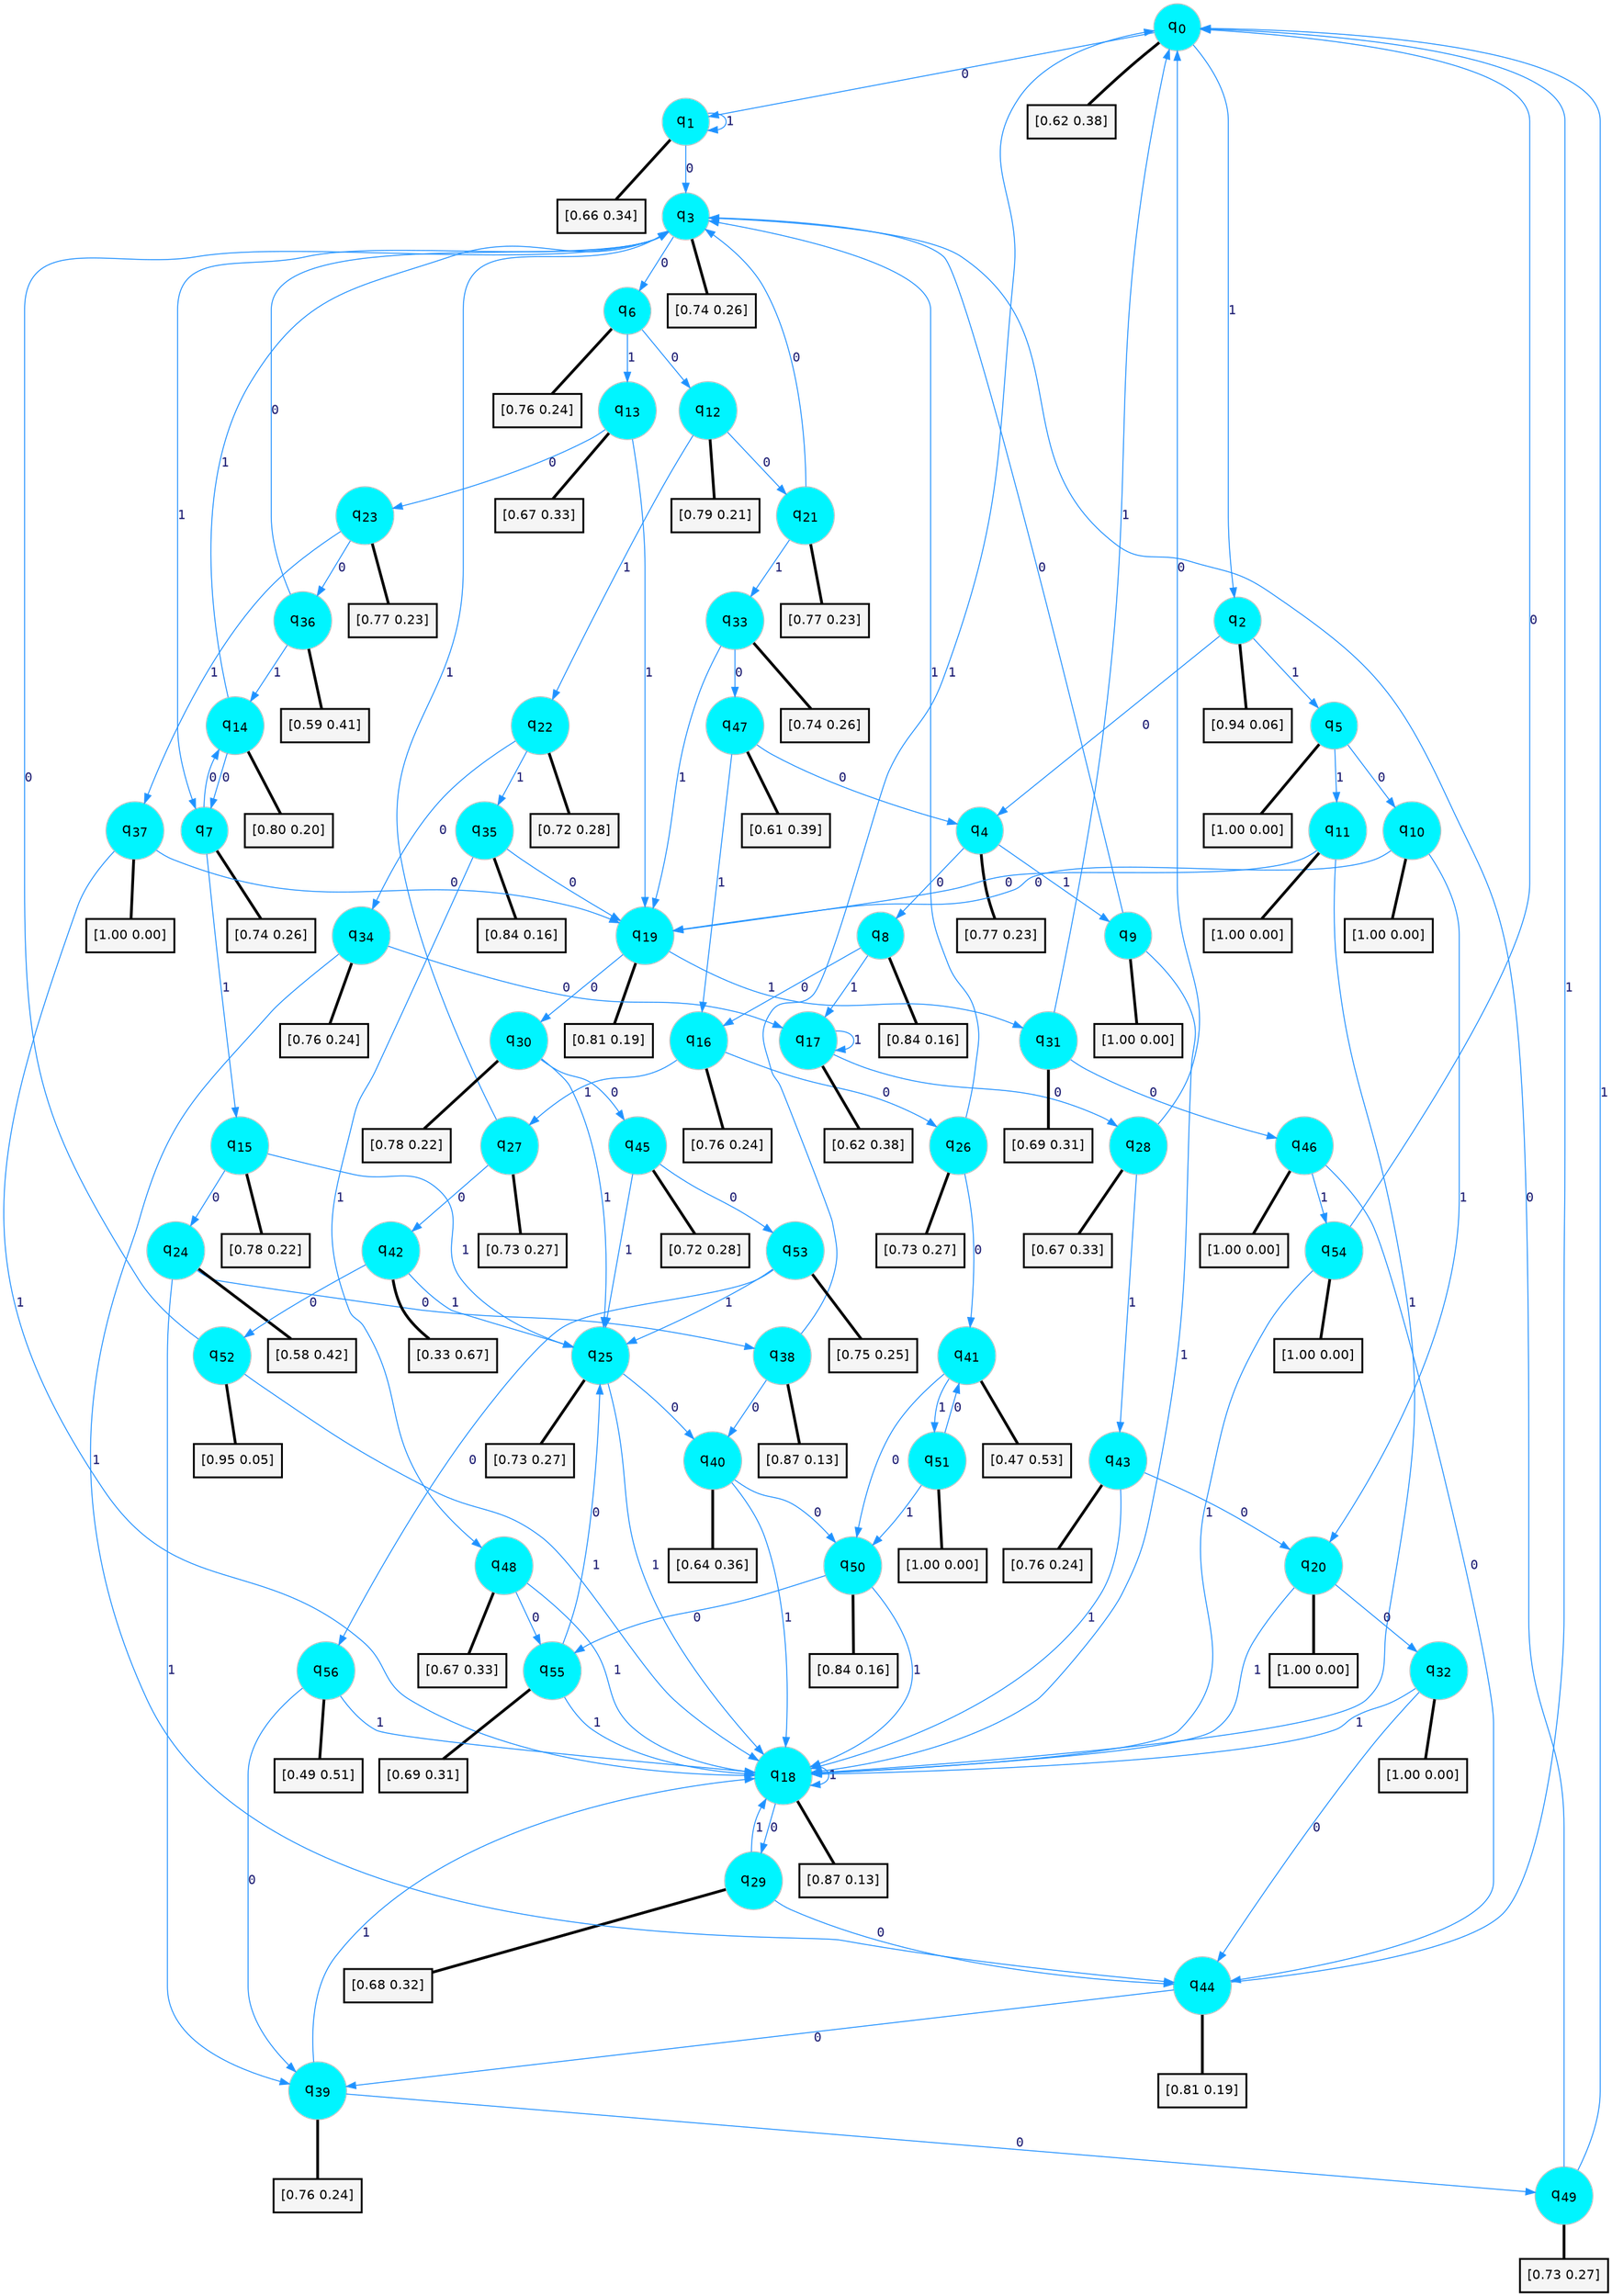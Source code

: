 digraph G {
graph [
bgcolor=transparent, dpi=300, rankdir=TD, size="40,25"];
node [
color=gray, fillcolor=turquoise1, fontcolor=black, fontname=Helvetica, fontsize=16, fontweight=bold, shape=circle, style=filled];
edge [
arrowsize=1, color=dodgerblue1, fontcolor=midnightblue, fontname=courier, fontweight=bold, penwidth=1, style=solid, weight=20];
0[label=<q<SUB>0</SUB>>];
1[label=<q<SUB>1</SUB>>];
2[label=<q<SUB>2</SUB>>];
3[label=<q<SUB>3</SUB>>];
4[label=<q<SUB>4</SUB>>];
5[label=<q<SUB>5</SUB>>];
6[label=<q<SUB>6</SUB>>];
7[label=<q<SUB>7</SUB>>];
8[label=<q<SUB>8</SUB>>];
9[label=<q<SUB>9</SUB>>];
10[label=<q<SUB>10</SUB>>];
11[label=<q<SUB>11</SUB>>];
12[label=<q<SUB>12</SUB>>];
13[label=<q<SUB>13</SUB>>];
14[label=<q<SUB>14</SUB>>];
15[label=<q<SUB>15</SUB>>];
16[label=<q<SUB>16</SUB>>];
17[label=<q<SUB>17</SUB>>];
18[label=<q<SUB>18</SUB>>];
19[label=<q<SUB>19</SUB>>];
20[label=<q<SUB>20</SUB>>];
21[label=<q<SUB>21</SUB>>];
22[label=<q<SUB>22</SUB>>];
23[label=<q<SUB>23</SUB>>];
24[label=<q<SUB>24</SUB>>];
25[label=<q<SUB>25</SUB>>];
26[label=<q<SUB>26</SUB>>];
27[label=<q<SUB>27</SUB>>];
28[label=<q<SUB>28</SUB>>];
29[label=<q<SUB>29</SUB>>];
30[label=<q<SUB>30</SUB>>];
31[label=<q<SUB>31</SUB>>];
32[label=<q<SUB>32</SUB>>];
33[label=<q<SUB>33</SUB>>];
34[label=<q<SUB>34</SUB>>];
35[label=<q<SUB>35</SUB>>];
36[label=<q<SUB>36</SUB>>];
37[label=<q<SUB>37</SUB>>];
38[label=<q<SUB>38</SUB>>];
39[label=<q<SUB>39</SUB>>];
40[label=<q<SUB>40</SUB>>];
41[label=<q<SUB>41</SUB>>];
42[label=<q<SUB>42</SUB>>];
43[label=<q<SUB>43</SUB>>];
44[label=<q<SUB>44</SUB>>];
45[label=<q<SUB>45</SUB>>];
46[label=<q<SUB>46</SUB>>];
47[label=<q<SUB>47</SUB>>];
48[label=<q<SUB>48</SUB>>];
49[label=<q<SUB>49</SUB>>];
50[label=<q<SUB>50</SUB>>];
51[label=<q<SUB>51</SUB>>];
52[label=<q<SUB>52</SUB>>];
53[label=<q<SUB>53</SUB>>];
54[label=<q<SUB>54</SUB>>];
55[label=<q<SUB>55</SUB>>];
56[label=<q<SUB>56</SUB>>];
57[label="[0.62 0.38]", shape=box,fontcolor=black, fontname=Helvetica, fontsize=14, penwidth=2, fillcolor=whitesmoke,color=black];
58[label="[0.66 0.34]", shape=box,fontcolor=black, fontname=Helvetica, fontsize=14, penwidth=2, fillcolor=whitesmoke,color=black];
59[label="[0.94 0.06]", shape=box,fontcolor=black, fontname=Helvetica, fontsize=14, penwidth=2, fillcolor=whitesmoke,color=black];
60[label="[0.74 0.26]", shape=box,fontcolor=black, fontname=Helvetica, fontsize=14, penwidth=2, fillcolor=whitesmoke,color=black];
61[label="[0.77 0.23]", shape=box,fontcolor=black, fontname=Helvetica, fontsize=14, penwidth=2, fillcolor=whitesmoke,color=black];
62[label="[1.00 0.00]", shape=box,fontcolor=black, fontname=Helvetica, fontsize=14, penwidth=2, fillcolor=whitesmoke,color=black];
63[label="[0.76 0.24]", shape=box,fontcolor=black, fontname=Helvetica, fontsize=14, penwidth=2, fillcolor=whitesmoke,color=black];
64[label="[0.74 0.26]", shape=box,fontcolor=black, fontname=Helvetica, fontsize=14, penwidth=2, fillcolor=whitesmoke,color=black];
65[label="[0.84 0.16]", shape=box,fontcolor=black, fontname=Helvetica, fontsize=14, penwidth=2, fillcolor=whitesmoke,color=black];
66[label="[1.00 0.00]", shape=box,fontcolor=black, fontname=Helvetica, fontsize=14, penwidth=2, fillcolor=whitesmoke,color=black];
67[label="[1.00 0.00]", shape=box,fontcolor=black, fontname=Helvetica, fontsize=14, penwidth=2, fillcolor=whitesmoke,color=black];
68[label="[1.00 0.00]", shape=box,fontcolor=black, fontname=Helvetica, fontsize=14, penwidth=2, fillcolor=whitesmoke,color=black];
69[label="[0.79 0.21]", shape=box,fontcolor=black, fontname=Helvetica, fontsize=14, penwidth=2, fillcolor=whitesmoke,color=black];
70[label="[0.67 0.33]", shape=box,fontcolor=black, fontname=Helvetica, fontsize=14, penwidth=2, fillcolor=whitesmoke,color=black];
71[label="[0.80 0.20]", shape=box,fontcolor=black, fontname=Helvetica, fontsize=14, penwidth=2, fillcolor=whitesmoke,color=black];
72[label="[0.78 0.22]", shape=box,fontcolor=black, fontname=Helvetica, fontsize=14, penwidth=2, fillcolor=whitesmoke,color=black];
73[label="[0.76 0.24]", shape=box,fontcolor=black, fontname=Helvetica, fontsize=14, penwidth=2, fillcolor=whitesmoke,color=black];
74[label="[0.62 0.38]", shape=box,fontcolor=black, fontname=Helvetica, fontsize=14, penwidth=2, fillcolor=whitesmoke,color=black];
75[label="[0.87 0.13]", shape=box,fontcolor=black, fontname=Helvetica, fontsize=14, penwidth=2, fillcolor=whitesmoke,color=black];
76[label="[0.81 0.19]", shape=box,fontcolor=black, fontname=Helvetica, fontsize=14, penwidth=2, fillcolor=whitesmoke,color=black];
77[label="[1.00 0.00]", shape=box,fontcolor=black, fontname=Helvetica, fontsize=14, penwidth=2, fillcolor=whitesmoke,color=black];
78[label="[0.77 0.23]", shape=box,fontcolor=black, fontname=Helvetica, fontsize=14, penwidth=2, fillcolor=whitesmoke,color=black];
79[label="[0.72 0.28]", shape=box,fontcolor=black, fontname=Helvetica, fontsize=14, penwidth=2, fillcolor=whitesmoke,color=black];
80[label="[0.77 0.23]", shape=box,fontcolor=black, fontname=Helvetica, fontsize=14, penwidth=2, fillcolor=whitesmoke,color=black];
81[label="[0.58 0.42]", shape=box,fontcolor=black, fontname=Helvetica, fontsize=14, penwidth=2, fillcolor=whitesmoke,color=black];
82[label="[0.73 0.27]", shape=box,fontcolor=black, fontname=Helvetica, fontsize=14, penwidth=2, fillcolor=whitesmoke,color=black];
83[label="[0.73 0.27]", shape=box,fontcolor=black, fontname=Helvetica, fontsize=14, penwidth=2, fillcolor=whitesmoke,color=black];
84[label="[0.73 0.27]", shape=box,fontcolor=black, fontname=Helvetica, fontsize=14, penwidth=2, fillcolor=whitesmoke,color=black];
85[label="[0.67 0.33]", shape=box,fontcolor=black, fontname=Helvetica, fontsize=14, penwidth=2, fillcolor=whitesmoke,color=black];
86[label="[0.68 0.32]", shape=box,fontcolor=black, fontname=Helvetica, fontsize=14, penwidth=2, fillcolor=whitesmoke,color=black];
87[label="[0.78 0.22]", shape=box,fontcolor=black, fontname=Helvetica, fontsize=14, penwidth=2, fillcolor=whitesmoke,color=black];
88[label="[0.69 0.31]", shape=box,fontcolor=black, fontname=Helvetica, fontsize=14, penwidth=2, fillcolor=whitesmoke,color=black];
89[label="[1.00 0.00]", shape=box,fontcolor=black, fontname=Helvetica, fontsize=14, penwidth=2, fillcolor=whitesmoke,color=black];
90[label="[0.74 0.26]", shape=box,fontcolor=black, fontname=Helvetica, fontsize=14, penwidth=2, fillcolor=whitesmoke,color=black];
91[label="[0.76 0.24]", shape=box,fontcolor=black, fontname=Helvetica, fontsize=14, penwidth=2, fillcolor=whitesmoke,color=black];
92[label="[0.84 0.16]", shape=box,fontcolor=black, fontname=Helvetica, fontsize=14, penwidth=2, fillcolor=whitesmoke,color=black];
93[label="[0.59 0.41]", shape=box,fontcolor=black, fontname=Helvetica, fontsize=14, penwidth=2, fillcolor=whitesmoke,color=black];
94[label="[1.00 0.00]", shape=box,fontcolor=black, fontname=Helvetica, fontsize=14, penwidth=2, fillcolor=whitesmoke,color=black];
95[label="[0.87 0.13]", shape=box,fontcolor=black, fontname=Helvetica, fontsize=14, penwidth=2, fillcolor=whitesmoke,color=black];
96[label="[0.76 0.24]", shape=box,fontcolor=black, fontname=Helvetica, fontsize=14, penwidth=2, fillcolor=whitesmoke,color=black];
97[label="[0.64 0.36]", shape=box,fontcolor=black, fontname=Helvetica, fontsize=14, penwidth=2, fillcolor=whitesmoke,color=black];
98[label="[0.47 0.53]", shape=box,fontcolor=black, fontname=Helvetica, fontsize=14, penwidth=2, fillcolor=whitesmoke,color=black];
99[label="[0.33 0.67]", shape=box,fontcolor=black, fontname=Helvetica, fontsize=14, penwidth=2, fillcolor=whitesmoke,color=black];
100[label="[0.76 0.24]", shape=box,fontcolor=black, fontname=Helvetica, fontsize=14, penwidth=2, fillcolor=whitesmoke,color=black];
101[label="[0.81 0.19]", shape=box,fontcolor=black, fontname=Helvetica, fontsize=14, penwidth=2, fillcolor=whitesmoke,color=black];
102[label="[0.72 0.28]", shape=box,fontcolor=black, fontname=Helvetica, fontsize=14, penwidth=2, fillcolor=whitesmoke,color=black];
103[label="[1.00 0.00]", shape=box,fontcolor=black, fontname=Helvetica, fontsize=14, penwidth=2, fillcolor=whitesmoke,color=black];
104[label="[0.61 0.39]", shape=box,fontcolor=black, fontname=Helvetica, fontsize=14, penwidth=2, fillcolor=whitesmoke,color=black];
105[label="[0.67 0.33]", shape=box,fontcolor=black, fontname=Helvetica, fontsize=14, penwidth=2, fillcolor=whitesmoke,color=black];
106[label="[0.73 0.27]", shape=box,fontcolor=black, fontname=Helvetica, fontsize=14, penwidth=2, fillcolor=whitesmoke,color=black];
107[label="[0.84 0.16]", shape=box,fontcolor=black, fontname=Helvetica, fontsize=14, penwidth=2, fillcolor=whitesmoke,color=black];
108[label="[1.00 0.00]", shape=box,fontcolor=black, fontname=Helvetica, fontsize=14, penwidth=2, fillcolor=whitesmoke,color=black];
109[label="[0.95 0.05]", shape=box,fontcolor=black, fontname=Helvetica, fontsize=14, penwidth=2, fillcolor=whitesmoke,color=black];
110[label="[0.75 0.25]", shape=box,fontcolor=black, fontname=Helvetica, fontsize=14, penwidth=2, fillcolor=whitesmoke,color=black];
111[label="[1.00 0.00]", shape=box,fontcolor=black, fontname=Helvetica, fontsize=14, penwidth=2, fillcolor=whitesmoke,color=black];
112[label="[0.69 0.31]", shape=box,fontcolor=black, fontname=Helvetica, fontsize=14, penwidth=2, fillcolor=whitesmoke,color=black];
113[label="[0.49 0.51]", shape=box,fontcolor=black, fontname=Helvetica, fontsize=14, penwidth=2, fillcolor=whitesmoke,color=black];
0->1 [label=0];
0->2 [label=1];
0->57 [arrowhead=none, penwidth=3,color=black];
1->3 [label=0];
1->1 [label=1];
1->58 [arrowhead=none, penwidth=3,color=black];
2->4 [label=0];
2->5 [label=1];
2->59 [arrowhead=none, penwidth=3,color=black];
3->6 [label=0];
3->7 [label=1];
3->60 [arrowhead=none, penwidth=3,color=black];
4->8 [label=0];
4->9 [label=1];
4->61 [arrowhead=none, penwidth=3,color=black];
5->10 [label=0];
5->11 [label=1];
5->62 [arrowhead=none, penwidth=3,color=black];
6->12 [label=0];
6->13 [label=1];
6->63 [arrowhead=none, penwidth=3,color=black];
7->14 [label=0];
7->15 [label=1];
7->64 [arrowhead=none, penwidth=3,color=black];
8->16 [label=0];
8->17 [label=1];
8->65 [arrowhead=none, penwidth=3,color=black];
9->3 [label=0];
9->18 [label=1];
9->66 [arrowhead=none, penwidth=3,color=black];
10->19 [label=0];
10->20 [label=1];
10->67 [arrowhead=none, penwidth=3,color=black];
11->19 [label=0];
11->18 [label=1];
11->68 [arrowhead=none, penwidth=3,color=black];
12->21 [label=0];
12->22 [label=1];
12->69 [arrowhead=none, penwidth=3,color=black];
13->23 [label=0];
13->19 [label=1];
13->70 [arrowhead=none, penwidth=3,color=black];
14->7 [label=0];
14->3 [label=1];
14->71 [arrowhead=none, penwidth=3,color=black];
15->24 [label=0];
15->25 [label=1];
15->72 [arrowhead=none, penwidth=3,color=black];
16->26 [label=0];
16->27 [label=1];
16->73 [arrowhead=none, penwidth=3,color=black];
17->28 [label=0];
17->17 [label=1];
17->74 [arrowhead=none, penwidth=3,color=black];
18->29 [label=0];
18->18 [label=1];
18->75 [arrowhead=none, penwidth=3,color=black];
19->30 [label=0];
19->31 [label=1];
19->76 [arrowhead=none, penwidth=3,color=black];
20->32 [label=0];
20->18 [label=1];
20->77 [arrowhead=none, penwidth=3,color=black];
21->3 [label=0];
21->33 [label=1];
21->78 [arrowhead=none, penwidth=3,color=black];
22->34 [label=0];
22->35 [label=1];
22->79 [arrowhead=none, penwidth=3,color=black];
23->36 [label=0];
23->37 [label=1];
23->80 [arrowhead=none, penwidth=3,color=black];
24->38 [label=0];
24->39 [label=1];
24->81 [arrowhead=none, penwidth=3,color=black];
25->40 [label=0];
25->18 [label=1];
25->82 [arrowhead=none, penwidth=3,color=black];
26->41 [label=0];
26->3 [label=1];
26->83 [arrowhead=none, penwidth=3,color=black];
27->42 [label=0];
27->3 [label=1];
27->84 [arrowhead=none, penwidth=3,color=black];
28->0 [label=0];
28->43 [label=1];
28->85 [arrowhead=none, penwidth=3,color=black];
29->44 [label=0];
29->18 [label=1];
29->86 [arrowhead=none, penwidth=3,color=black];
30->45 [label=0];
30->25 [label=1];
30->87 [arrowhead=none, penwidth=3,color=black];
31->46 [label=0];
31->0 [label=1];
31->88 [arrowhead=none, penwidth=3,color=black];
32->44 [label=0];
32->18 [label=1];
32->89 [arrowhead=none, penwidth=3,color=black];
33->47 [label=0];
33->19 [label=1];
33->90 [arrowhead=none, penwidth=3,color=black];
34->17 [label=0];
34->44 [label=1];
34->91 [arrowhead=none, penwidth=3,color=black];
35->19 [label=0];
35->48 [label=1];
35->92 [arrowhead=none, penwidth=3,color=black];
36->3 [label=0];
36->14 [label=1];
36->93 [arrowhead=none, penwidth=3,color=black];
37->19 [label=0];
37->18 [label=1];
37->94 [arrowhead=none, penwidth=3,color=black];
38->40 [label=0];
38->0 [label=1];
38->95 [arrowhead=none, penwidth=3,color=black];
39->49 [label=0];
39->18 [label=1];
39->96 [arrowhead=none, penwidth=3,color=black];
40->50 [label=0];
40->18 [label=1];
40->97 [arrowhead=none, penwidth=3,color=black];
41->50 [label=0];
41->51 [label=1];
41->98 [arrowhead=none, penwidth=3,color=black];
42->52 [label=0];
42->25 [label=1];
42->99 [arrowhead=none, penwidth=3,color=black];
43->20 [label=0];
43->18 [label=1];
43->100 [arrowhead=none, penwidth=3,color=black];
44->39 [label=0];
44->0 [label=1];
44->101 [arrowhead=none, penwidth=3,color=black];
45->53 [label=0];
45->25 [label=1];
45->102 [arrowhead=none, penwidth=3,color=black];
46->44 [label=0];
46->54 [label=1];
46->103 [arrowhead=none, penwidth=3,color=black];
47->4 [label=0];
47->16 [label=1];
47->104 [arrowhead=none, penwidth=3,color=black];
48->55 [label=0];
48->18 [label=1];
48->105 [arrowhead=none, penwidth=3,color=black];
49->3 [label=0];
49->0 [label=1];
49->106 [arrowhead=none, penwidth=3,color=black];
50->55 [label=0];
50->18 [label=1];
50->107 [arrowhead=none, penwidth=3,color=black];
51->41 [label=0];
51->50 [label=1];
51->108 [arrowhead=none, penwidth=3,color=black];
52->3 [label=0];
52->18 [label=1];
52->109 [arrowhead=none, penwidth=3,color=black];
53->56 [label=0];
53->25 [label=1];
53->110 [arrowhead=none, penwidth=3,color=black];
54->0 [label=0];
54->18 [label=1];
54->111 [arrowhead=none, penwidth=3,color=black];
55->25 [label=0];
55->18 [label=1];
55->112 [arrowhead=none, penwidth=3,color=black];
56->39 [label=0];
56->18 [label=1];
56->113 [arrowhead=none, penwidth=3,color=black];
}
